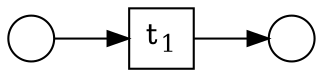 digraph G {
    rankdir=LR;
    subgraph place {
        node [shape=circle,fixedsize=true,label="", height=.3,width=.3];
       # i [label="&bull;", fontsize=20];
       p1, p2;
    }
    subgraph transitions {
        node [shape=rect,height=0.4,width=.4];
        t1 [label=<t<SUB>1</SUB>>];
    }
    
    p1->t1->p2;

}
